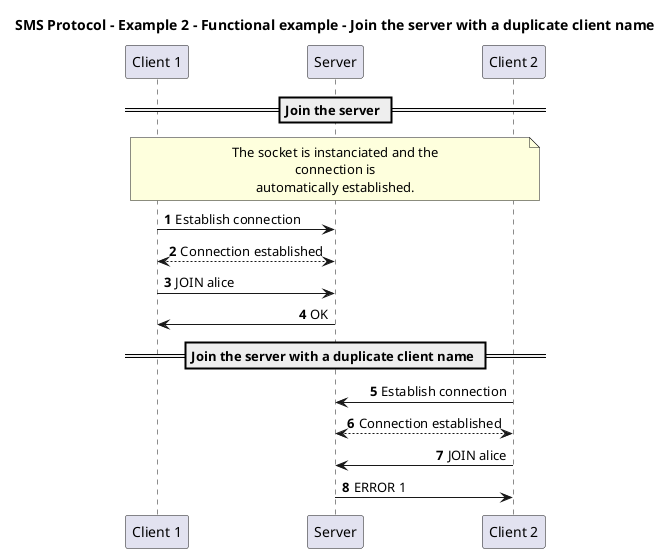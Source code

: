 @startuml sms-protocol-example-2-join-the-server-with-a-duplicate-client-name
skinparam boxPadding 100
skinparam maxMessageSize 150
skinparam noteTextAlignment center
skinparam sequenceMessageAlign direction
skinparam wrapWidth 250
autonumber

!pragma teoz true

title "SMS Protocol - Example 2 - Functional example - Join the server with a duplicate client name"

participant "Client 1" as c1
participant "Server" as s
participant "Client 2" as c2

== Join the server ==

note over c1, c2
The socket is instanciated and the connection is
automatically established.
end note

c1->s : Establish connection
c1<-->s : Connection established

c1->s: JOIN alice
s->c1: OK

== Join the server with a duplicate client name ==

c2->s : Establish connection
c2<-->s : Connection established

c2->s: JOIN alice
s->c2: ERROR 1
@enduml

